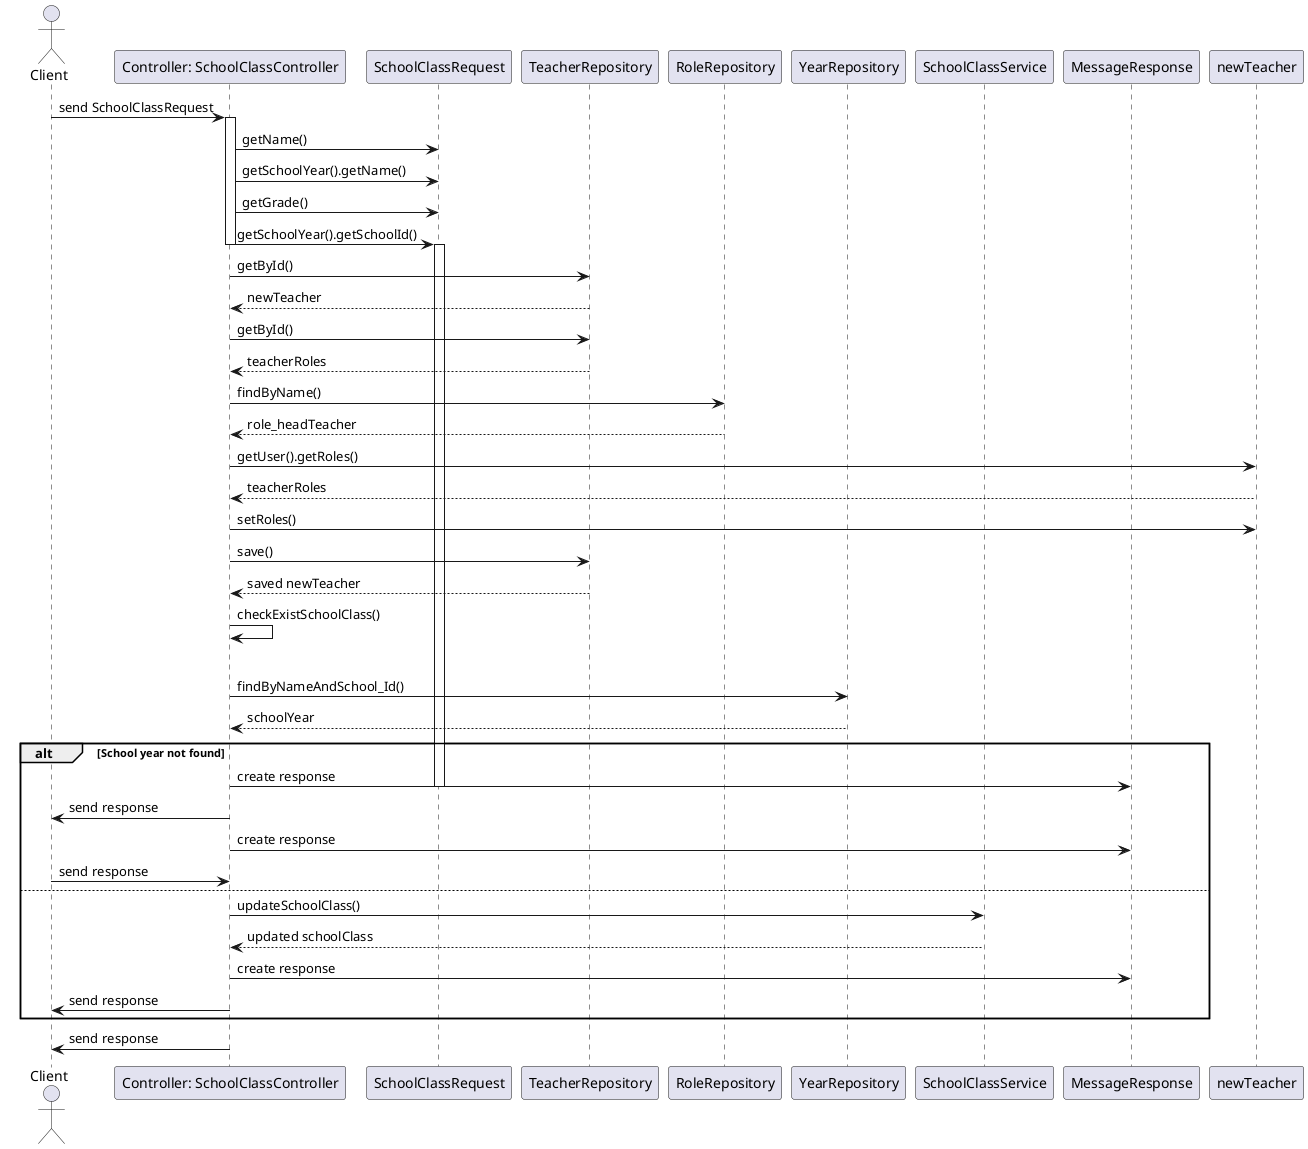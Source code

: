 @startuml

actor Client
participant "Controller: SchoolClassController" as Controller
participant "SchoolClassRequest" as SchoolClassRequest
participant "TeacherRepository" as TeacherRepository
participant "RoleRepository" as RoleRepository
participant "YearRepository" as YearRepository
participant "SchoolClassService" as SchoolClassService
participant "MessageResponse" as MessageResponse

Client -> Controller: send SchoolClassRequest
activate Controller
Controller -> SchoolClassRequest: getName()
Controller -> SchoolClassRequest: getSchoolYear().getName()
Controller -> SchoolClassRequest: getGrade()
Controller -> SchoolClassRequest: getSchoolYear().getSchoolId()
deactivate Controller

activate SchoolClassRequest
Controller -> TeacherRepository: getById()
TeacherRepository --> Controller: newTeacher
Controller -> TeacherRepository: getById()
TeacherRepository --> Controller: teacherRoles
Controller -> RoleRepository: findByName()
RoleRepository --> Controller: role_headTeacher
Controller -> newTeacher: getUser().getRoles()
newTeacher --> Controller: teacherRoles
Controller -> newTeacher: setRoles()
Controller -> TeacherRepository: save()
TeacherRepository --> Controller: saved newTeacher
Controller -> Controller: checkExistSchoolClass()
alt SchoolClass does not exist
    Controller -> YearRepository: findByNameAndSchool_Id()
    YearRepository --> Controller: schoolYear
    alt School year not found
        Controller -> MessageResponse: create response
        deactivate SchoolClassRequest
        Controller -> Client: send response
        deactivate Controller
        Controller -> MessageResponse: create response
        Client -> Controller: send response
        deactivate Controller
        deactivate MessageResponse
    else
        Controller -> SchoolClassService: updateSchoolClass()
        SchoolClassService --> Controller: updated schoolClass
        Controller -> MessageResponse: create response
        deactivate SchoolClassRequest
        Controller -> Client: send response
end
deactivate SchoolClassRequest

activate MessageResponse
Controller -> Client: send response
deactivate Controller
deactivate MessageResponse

@enduml
